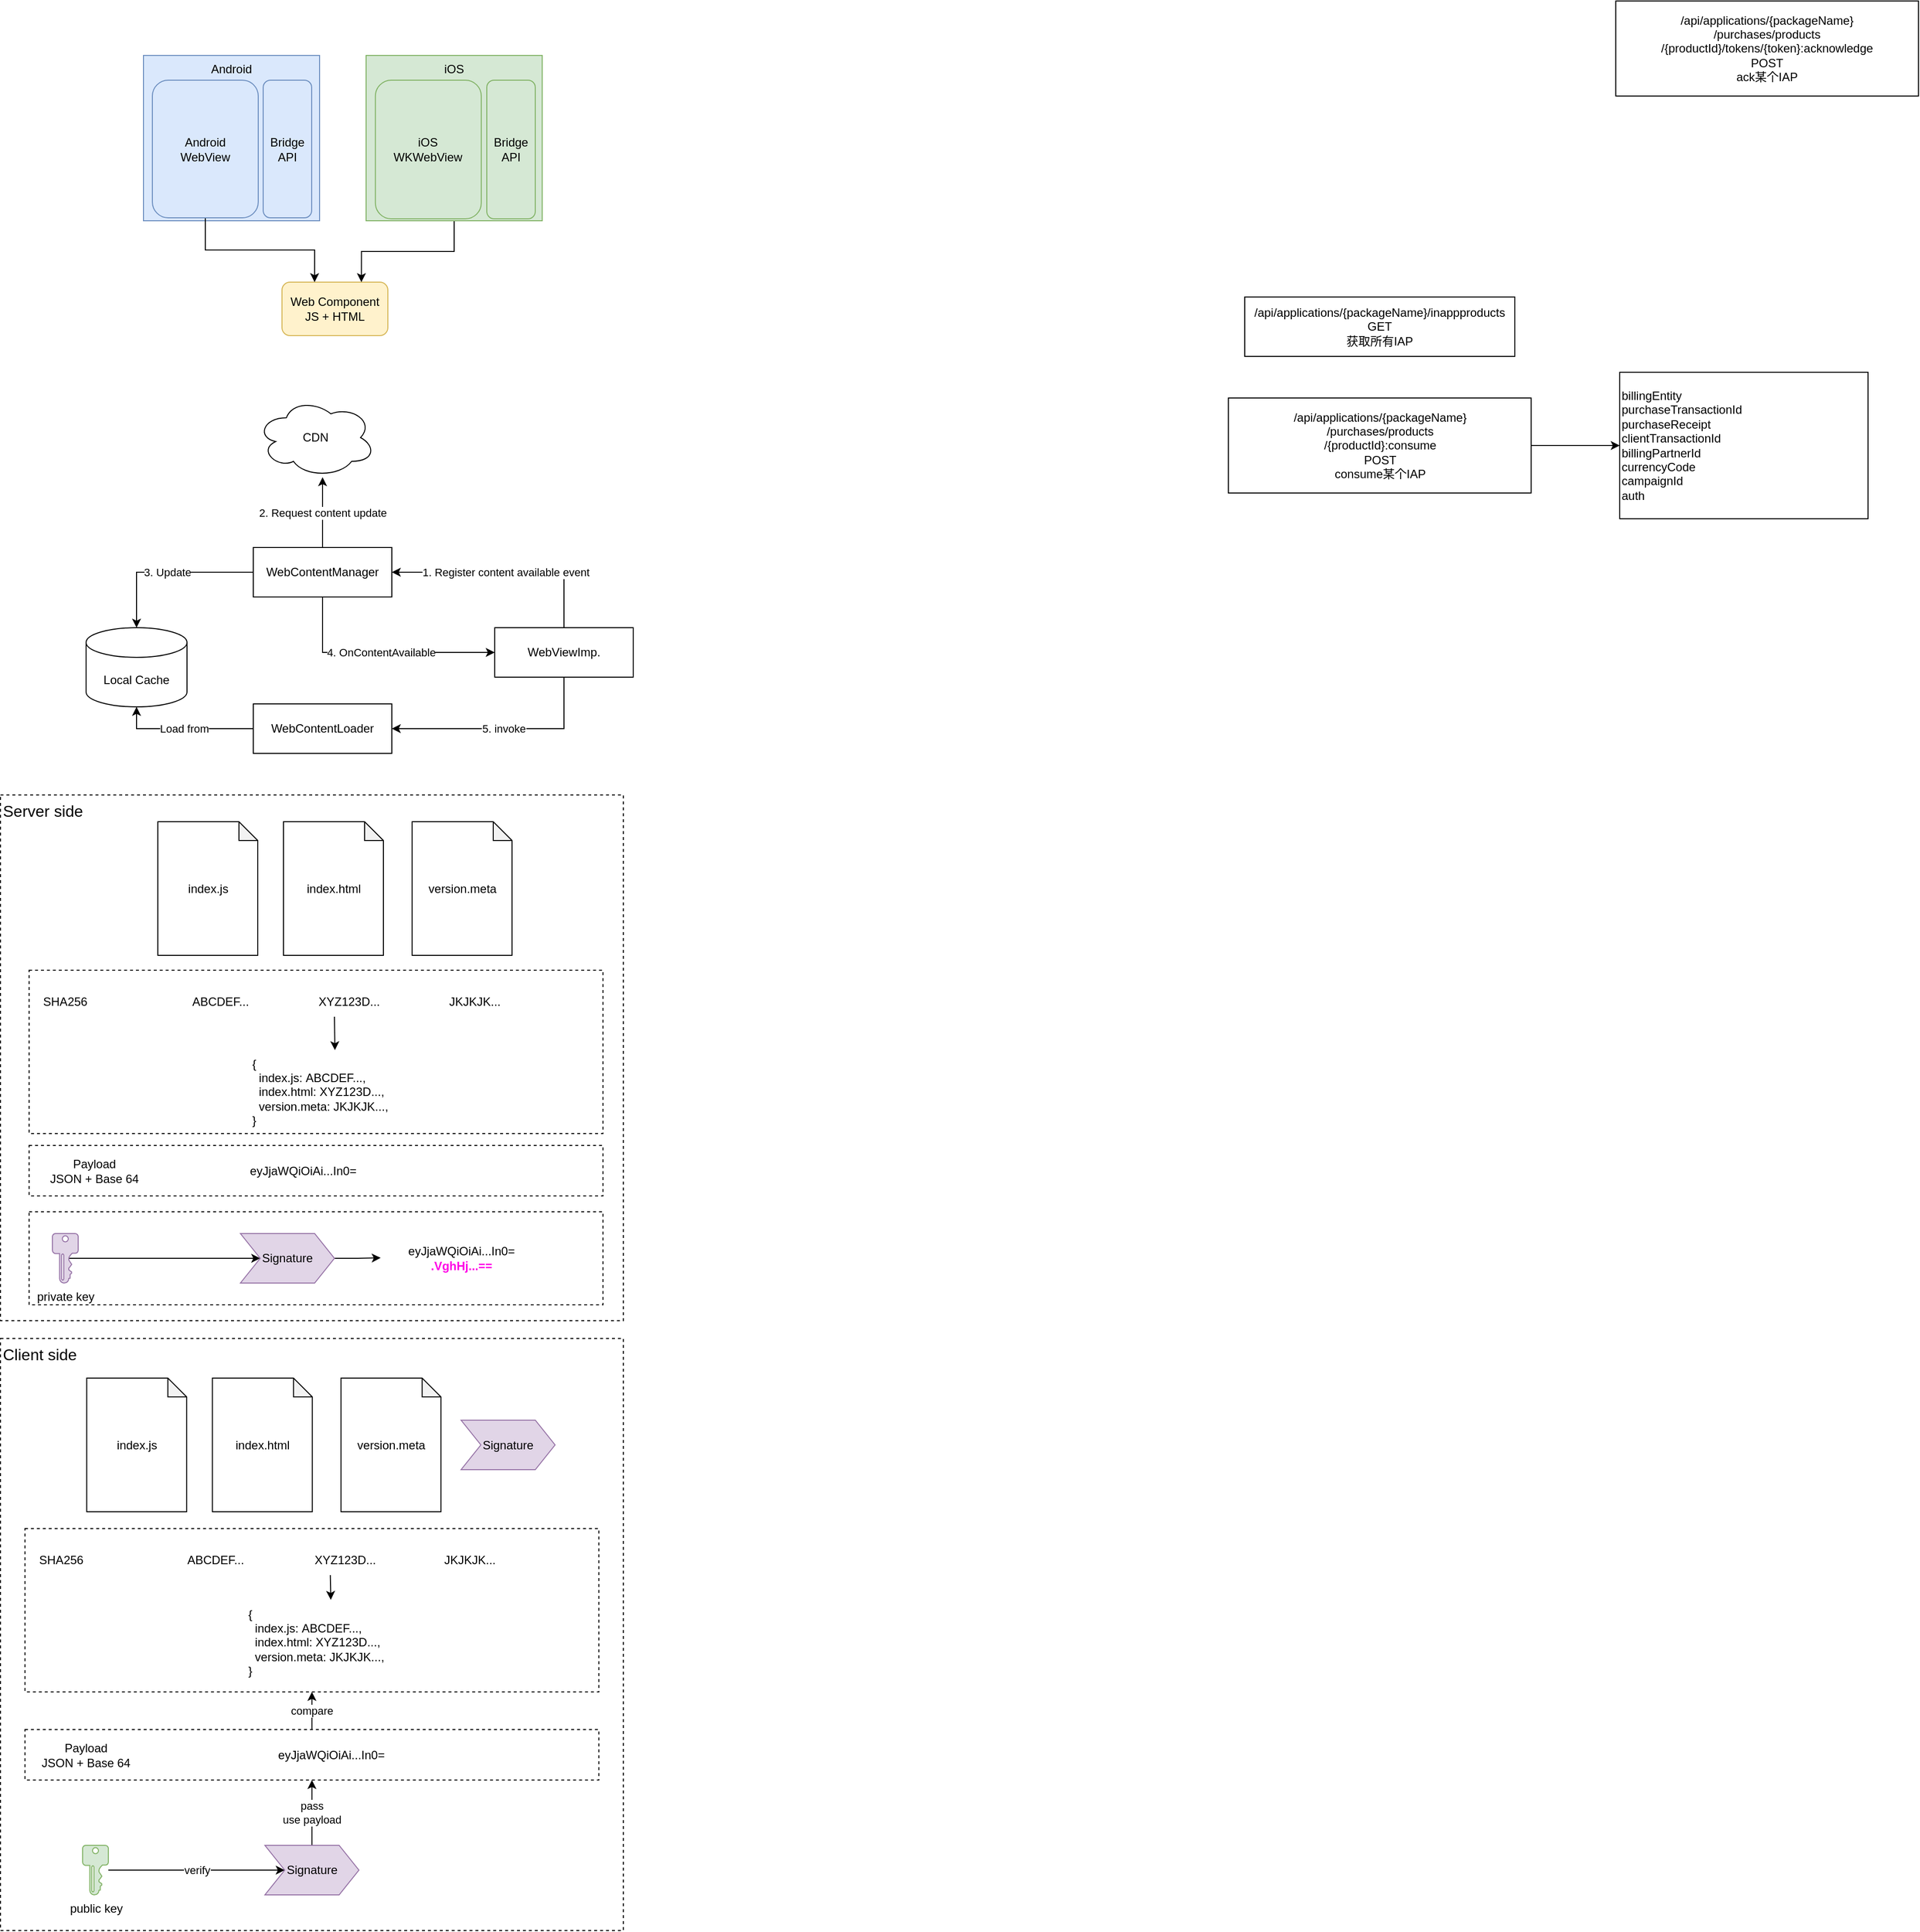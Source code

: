 <mxfile version="24.6.4" type="github">
  <diagram name="第 1 页" id="wfZ_rL4CteSdYkBptZCC">
    <mxGraphModel dx="934" dy="610" grid="0" gridSize="10" guides="1" tooltips="1" connect="1" arrows="1" fold="1" page="0" pageScale="1" pageWidth="827" pageHeight="1169" math="0" shadow="0">
      <root>
        <mxCell id="0" />
        <mxCell id="1" parent="0" />
        <mxCell id="9EwHLKtkXMk9ry1v1o_7-57" value="" style="rounded=0;whiteSpace=wrap;html=1;dashed=1;" parent="1" vertex="1">
          <mxGeometry x="47.25" y="1844" width="580" height="94" as="geometry" />
        </mxCell>
        <mxCell id="9EwHLKtkXMk9ry1v1o_7-41" value="Server side" style="rounded=0;whiteSpace=wrap;html=1;dashed=1;align=left;verticalAlign=top;fontSize=16;" parent="1" vertex="1">
          <mxGeometry x="22.5" y="805" width="629.5" height="531" as="geometry" />
        </mxCell>
        <mxCell id="9EwHLKtkXMk9ry1v1o_7-39" value="" style="rounded=0;whiteSpace=wrap;html=1;dashed=1;" parent="1" vertex="1">
          <mxGeometry x="51.41" y="1226" width="580" height="94" as="geometry" />
        </mxCell>
        <mxCell id="9EwHLKtkXMk9ry1v1o_7-38" value="" style="rounded=0;whiteSpace=wrap;html=1;dashed=1;" parent="1" vertex="1">
          <mxGeometry x="51.41" y="1159" width="580" height="51" as="geometry" />
        </mxCell>
        <mxCell id="9EwHLKtkXMk9ry1v1o_7-35" value="" style="rounded=0;whiteSpace=wrap;html=1;dashed=1;" parent="1" vertex="1">
          <mxGeometry x="51.41" y="982" width="580" height="165" as="geometry" />
        </mxCell>
        <mxCell id="9EwHLKtkXMk9ry1v1o_7-1" value="Android" style="rounded=0;whiteSpace=wrap;html=1;verticalAlign=top;fillColor=#dae8fc;strokeColor=#6c8ebf;" parent="1" vertex="1">
          <mxGeometry x="167" y="58" width="178" height="167" as="geometry" />
        </mxCell>
        <mxCell id="9EwHLKtkXMk9ry1v1o_7-2" value="Web Component&lt;div&gt;JS + HTML&lt;/div&gt;" style="rounded=1;whiteSpace=wrap;html=1;fillColor=#fff2cc;strokeColor=#d6b656;" parent="1" vertex="1">
          <mxGeometry x="307" y="287" width="107" height="54" as="geometry" />
        </mxCell>
        <mxCell id="9EwHLKtkXMk9ry1v1o_7-8" style="edgeStyle=orthogonalEdgeStyle;rounded=0;orthogonalLoop=1;jettySize=auto;html=1;entryX=0.75;entryY=0;entryDx=0;entryDy=0;" parent="1" source="9EwHLKtkXMk9ry1v1o_7-3" target="9EwHLKtkXMk9ry1v1o_7-2" edge="1">
          <mxGeometry relative="1" as="geometry" />
        </mxCell>
        <mxCell id="9EwHLKtkXMk9ry1v1o_7-3" value="iOS" style="rounded=0;whiteSpace=wrap;html=1;verticalAlign=top;fillColor=#d5e8d4;strokeColor=#82b366;" parent="1" vertex="1">
          <mxGeometry x="392" y="58" width="178" height="167" as="geometry" />
        </mxCell>
        <mxCell id="9EwHLKtkXMk9ry1v1o_7-7" style="edgeStyle=orthogonalEdgeStyle;rounded=0;orthogonalLoop=1;jettySize=auto;html=1;exitX=0.5;exitY=1;exitDx=0;exitDy=0;entryX=0.308;entryY=0;entryDx=0;entryDy=0;entryPerimeter=0;" parent="1" source="9EwHLKtkXMk9ry1v1o_7-4" target="9EwHLKtkXMk9ry1v1o_7-2" edge="1">
          <mxGeometry relative="1" as="geometry" />
        </mxCell>
        <mxCell id="9EwHLKtkXMk9ry1v1o_7-4" value="Android&lt;div&gt;WebView&lt;/div&gt;" style="rounded=1;whiteSpace=wrap;html=1;fillColor=#dae8fc;strokeColor=#6c8ebf;" parent="1" vertex="1">
          <mxGeometry x="176" y="83" width="107" height="139" as="geometry" />
        </mxCell>
        <mxCell id="9EwHLKtkXMk9ry1v1o_7-5" value="iOS&lt;div&gt;WKWebView&lt;br&gt;&lt;/div&gt;" style="rounded=1;whiteSpace=wrap;html=1;fillColor=#d5e8d4;strokeColor=#82b366;" parent="1" vertex="1">
          <mxGeometry x="401.41" y="83" width="107" height="140" as="geometry" />
        </mxCell>
        <mxCell id="9EwHLKtkXMk9ry1v1o_7-9" value="Bridge API" style="rounded=1;whiteSpace=wrap;html=1;fillColor=#dae8fc;strokeColor=#6c8ebf;" parent="1" vertex="1">
          <mxGeometry x="288" y="83" width="49" height="139" as="geometry" />
        </mxCell>
        <mxCell id="9EwHLKtkXMk9ry1v1o_7-10" value="Bridge API" style="rounded=1;whiteSpace=wrap;html=1;fillColor=#d5e8d4;strokeColor=#82b366;" parent="1" vertex="1">
          <mxGeometry x="514" y="83" width="49" height="140" as="geometry" />
        </mxCell>
        <mxCell id="9EwHLKtkXMk9ry1v1o_7-23" value="4. OnContentAvailable" style="edgeStyle=orthogonalEdgeStyle;rounded=0;orthogonalLoop=1;jettySize=auto;html=1;exitX=0.5;exitY=1;exitDx=0;exitDy=0;entryX=0;entryY=0.5;entryDx=0;entryDy=0;" parent="1" source="9EwHLKtkXMk9ry1v1o_7-12" target="9EwHLKtkXMk9ry1v1o_7-14" edge="1">
          <mxGeometry relative="1" as="geometry" />
        </mxCell>
        <mxCell id="9EwHLKtkXMk9ry1v1o_7-12" value="WebContentManager" style="html=1;whiteSpace=wrap;" parent="1" vertex="1">
          <mxGeometry x="278" y="555" width="140" height="50" as="geometry" />
        </mxCell>
        <mxCell id="9EwHLKtkXMk9ry1v1o_7-13" value="WebContentLoader" style="html=1;whiteSpace=wrap;" parent="1" vertex="1">
          <mxGeometry x="278" y="713" width="140" height="50" as="geometry" />
        </mxCell>
        <mxCell id="9EwHLKtkXMk9ry1v1o_7-21" value="1. Register content available event" style="edgeStyle=orthogonalEdgeStyle;rounded=0;orthogonalLoop=1;jettySize=auto;html=1;exitX=0.5;exitY=0;exitDx=0;exitDy=0;entryX=1;entryY=0.5;entryDx=0;entryDy=0;" parent="1" source="9EwHLKtkXMk9ry1v1o_7-14" target="9EwHLKtkXMk9ry1v1o_7-12" edge="1">
          <mxGeometry relative="1" as="geometry" />
        </mxCell>
        <mxCell id="9EwHLKtkXMk9ry1v1o_7-22" value="5. invoke" style="edgeStyle=orthogonalEdgeStyle;rounded=0;orthogonalLoop=1;jettySize=auto;html=1;exitX=0.5;exitY=1;exitDx=0;exitDy=0;entryX=1;entryY=0.5;entryDx=0;entryDy=0;" parent="1" source="9EwHLKtkXMk9ry1v1o_7-14" target="9EwHLKtkXMk9ry1v1o_7-13" edge="1">
          <mxGeometry relative="1" as="geometry" />
        </mxCell>
        <mxCell id="9EwHLKtkXMk9ry1v1o_7-14" value="WebViewImp." style="html=1;whiteSpace=wrap;" parent="1" vertex="1">
          <mxGeometry x="522" y="636" width="140" height="50" as="geometry" />
        </mxCell>
        <mxCell id="9EwHLKtkXMk9ry1v1o_7-15" value="Local Cache" style="shape=cylinder3;whiteSpace=wrap;html=1;boundedLbl=1;backgroundOutline=1;size=15;" parent="1" vertex="1">
          <mxGeometry x="109" y="636" width="102" height="80" as="geometry" />
        </mxCell>
        <mxCell id="9EwHLKtkXMk9ry1v1o_7-16" value="CDN" style="ellipse;shape=cloud;whiteSpace=wrap;html=1;" parent="1" vertex="1">
          <mxGeometry x="281.41" y="404" width="120" height="80" as="geometry" />
        </mxCell>
        <mxCell id="9EwHLKtkXMk9ry1v1o_7-18" value="2. Request content update" style="edgeStyle=orthogonalEdgeStyle;rounded=0;orthogonalLoop=1;jettySize=auto;html=1;entryX=0.555;entryY=1;entryDx=0;entryDy=0;entryPerimeter=0;exitX=0.5;exitY=0;exitDx=0;exitDy=0;" parent="1" source="9EwHLKtkXMk9ry1v1o_7-12" target="9EwHLKtkXMk9ry1v1o_7-16" edge="1">
          <mxGeometry relative="1" as="geometry">
            <Array as="points" />
          </mxGeometry>
        </mxCell>
        <mxCell id="9EwHLKtkXMk9ry1v1o_7-19" value="3. Update" style="edgeStyle=orthogonalEdgeStyle;rounded=0;orthogonalLoop=1;jettySize=auto;html=1;exitX=0;exitY=0.5;exitDx=0;exitDy=0;entryX=0.5;entryY=0;entryDx=0;entryDy=0;entryPerimeter=0;" parent="1" source="9EwHLKtkXMk9ry1v1o_7-12" target="9EwHLKtkXMk9ry1v1o_7-15" edge="1">
          <mxGeometry relative="1" as="geometry" />
        </mxCell>
        <mxCell id="9EwHLKtkXMk9ry1v1o_7-20" value="Load from" style="edgeStyle=orthogonalEdgeStyle;rounded=0;orthogonalLoop=1;jettySize=auto;html=1;exitX=0;exitY=0.5;exitDx=0;exitDy=0;entryX=0.5;entryY=1;entryDx=0;entryDy=0;entryPerimeter=0;" parent="1" source="9EwHLKtkXMk9ry1v1o_7-13" target="9EwHLKtkXMk9ry1v1o_7-15" edge="1">
          <mxGeometry relative="1" as="geometry" />
        </mxCell>
        <mxCell id="9EwHLKtkXMk9ry1v1o_7-24" value="index.js" style="shape=note;whiteSpace=wrap;html=1;backgroundOutline=1;darkOpacity=0.05;size=19;" parent="1" vertex="1">
          <mxGeometry x="181.5" y="832" width="101" height="135" as="geometry" />
        </mxCell>
        <mxCell id="9EwHLKtkXMk9ry1v1o_7-25" value="index.html" style="shape=note;whiteSpace=wrap;html=1;backgroundOutline=1;darkOpacity=0.05;size=19;" parent="1" vertex="1">
          <mxGeometry x="308.5" y="832" width="101" height="135" as="geometry" />
        </mxCell>
        <mxCell id="9EwHLKtkXMk9ry1v1o_7-26" value="version.meta" style="shape=note;whiteSpace=wrap;html=1;backgroundOutline=1;darkOpacity=0.05;size=19;" parent="1" vertex="1">
          <mxGeometry x="438.5" y="832" width="101" height="135" as="geometry" />
        </mxCell>
        <mxCell id="9EwHLKtkXMk9ry1v1o_7-67" style="edgeStyle=orthogonalEdgeStyle;rounded=0;orthogonalLoop=1;jettySize=auto;html=1;exitX=0.64;exitY=0.5;exitDx=0;exitDy=0;exitPerimeter=0;entryX=0;entryY=0.5;entryDx=0;entryDy=0;" parent="1" source="9EwHLKtkXMk9ry1v1o_7-27" target="9EwHLKtkXMk9ry1v1o_7-40" edge="1">
          <mxGeometry relative="1" as="geometry" />
        </mxCell>
        <mxCell id="9EwHLKtkXMk9ry1v1o_7-27" value="private key" style="sketch=0;aspect=fixed;pointerEvents=1;shadow=0;dashed=0;html=1;strokeColor=#9673a6;labelPosition=center;verticalLabelPosition=bottom;verticalAlign=top;align=center;fillColor=#e1d5e7;shape=mxgraph.mscae.enterprise.key_permissions" parent="1" vertex="1">
          <mxGeometry x="75" y="1248" width="26" height="50" as="geometry" />
        </mxCell>
        <mxCell id="9EwHLKtkXMk9ry1v1o_7-28" value="SHA256" style="text;html=1;align=center;verticalAlign=middle;whiteSpace=wrap;rounded=0;" parent="1" vertex="1">
          <mxGeometry x="58" y="999" width="60" height="30" as="geometry" />
        </mxCell>
        <mxCell id="9EwHLKtkXMk9ry1v1o_7-29" value="ABCDEF..." style="text;html=1;align=center;verticalAlign=middle;whiteSpace=wrap;rounded=0;" parent="1" vertex="1">
          <mxGeometry x="214.5" y="999" width="60" height="30" as="geometry" />
        </mxCell>
        <mxCell id="9EwHLKtkXMk9ry1v1o_7-30" value="XYZ123D..." style="text;html=1;align=center;verticalAlign=middle;whiteSpace=wrap;rounded=0;" parent="1" vertex="1">
          <mxGeometry x="345" y="999" width="60" height="30" as="geometry" />
        </mxCell>
        <mxCell id="9EwHLKtkXMk9ry1v1o_7-31" value="JKJKJK..." style="text;html=1;align=center;verticalAlign=middle;whiteSpace=wrap;rounded=0;" parent="1" vertex="1">
          <mxGeometry x="471.5" y="999" width="60" height="30" as="geometry" />
        </mxCell>
        <mxCell id="9EwHLKtkXMk9ry1v1o_7-32" value="{&lt;div&gt;&amp;nbsp; index.js:&amp;nbsp;&lt;span style=&quot;text-align: center;&quot;&gt;ABCDEF...&lt;/span&gt;,&lt;/div&gt;&lt;div&gt;&amp;nbsp;&amp;nbsp;&lt;span style=&quot;text-align: center;&quot;&gt;index.html&lt;/span&gt;:&amp;nbsp;&lt;span style=&quot;text-align: center;&quot;&gt;XYZ123D...&lt;/span&gt;,&lt;/div&gt;&lt;div&gt;&amp;nbsp;&amp;nbsp;&lt;span style=&quot;text-align: center;&quot;&gt;version.meta&lt;/span&gt;:&amp;nbsp;&lt;span style=&quot;text-align: center;&quot;&gt;JKJKJK...&lt;/span&gt;,&lt;br&gt;&lt;div&gt;}&lt;/div&gt;&lt;/div&gt;" style="text;html=1;align=left;verticalAlign=middle;whiteSpace=wrap;rounded=0;" parent="1" vertex="1">
          <mxGeometry x="275.25" y="1062.75" width="170.5" height="85.25" as="geometry" />
        </mxCell>
        <mxCell id="9EwHLKtkXMk9ry1v1o_7-34" value="Payload&lt;div&gt;JSON + Base 64&lt;/div&gt;" style="text;html=1;align=center;verticalAlign=middle;whiteSpace=wrap;rounded=0;" parent="1" vertex="1">
          <mxGeometry x="58" y="1170" width="119" height="30" as="geometry" />
        </mxCell>
        <mxCell id="9EwHLKtkXMk9ry1v1o_7-36" value="" style="endArrow=classic;html=1;rounded=0;exitX=0.25;exitY=1;exitDx=0;exitDy=0;entryX=0.5;entryY=0;entryDx=0;entryDy=0;" parent="1" source="9EwHLKtkXMk9ry1v1o_7-30" target="9EwHLKtkXMk9ry1v1o_7-32" edge="1">
          <mxGeometry width="50" height="50" relative="1" as="geometry">
            <mxPoint x="485" y="1102" as="sourcePoint" />
            <mxPoint x="535" y="1052" as="targetPoint" />
          </mxGeometry>
        </mxCell>
        <mxCell id="9EwHLKtkXMk9ry1v1o_7-37" value="eyJjaWQiOiAi...In0=" style="text;html=1;align=center;verticalAlign=middle;whiteSpace=wrap;rounded=0;" parent="1" vertex="1">
          <mxGeometry x="247" y="1170" width="163.25" height="30" as="geometry" />
        </mxCell>
        <mxCell id="9EwHLKtkXMk9ry1v1o_7-69" style="edgeStyle=orthogonalEdgeStyle;rounded=0;orthogonalLoop=1;jettySize=auto;html=1;exitX=1;exitY=0.5;exitDx=0;exitDy=0;" parent="1" source="9EwHLKtkXMk9ry1v1o_7-40" target="9EwHLKtkXMk9ry1v1o_7-68" edge="1">
          <mxGeometry relative="1" as="geometry" />
        </mxCell>
        <mxCell id="9EwHLKtkXMk9ry1v1o_7-40" value="Signature" style="shape=step;perimeter=stepPerimeter;whiteSpace=wrap;html=1;fixedSize=1;fillColor=#e1d5e7;strokeColor=#9673a6;" parent="1" vertex="1">
          <mxGeometry x="265" y="1248" width="95" height="50" as="geometry" />
        </mxCell>
        <mxCell id="9EwHLKtkXMk9ry1v1o_7-42" value="Client side" style="rounded=0;whiteSpace=wrap;html=1;dashed=1;align=left;verticalAlign=top;fontSize=16;" parent="1" vertex="1">
          <mxGeometry x="22.5" y="1354" width="629.5" height="598" as="geometry" />
        </mxCell>
        <mxCell id="9EwHLKtkXMk9ry1v1o_7-43" value="version.meta" style="shape=note;whiteSpace=wrap;html=1;backgroundOutline=1;darkOpacity=0.05;size=19;" parent="1" vertex="1">
          <mxGeometry x="366.66" y="1394" width="101" height="135" as="geometry" />
        </mxCell>
        <mxCell id="9EwHLKtkXMk9ry1v1o_7-44" value="index.html" style="shape=note;whiteSpace=wrap;html=1;backgroundOutline=1;darkOpacity=0.05;size=19;" parent="1" vertex="1">
          <mxGeometry x="236.66" y="1394" width="101" height="135" as="geometry" />
        </mxCell>
        <mxCell id="9EwHLKtkXMk9ry1v1o_7-45" value="index.js" style="shape=note;whiteSpace=wrap;html=1;backgroundOutline=1;darkOpacity=0.05;size=19;" parent="1" vertex="1">
          <mxGeometry x="109.66" y="1394" width="101" height="135" as="geometry" />
        </mxCell>
        <mxCell id="9EwHLKtkXMk9ry1v1o_7-46" value="" style="rounded=0;whiteSpace=wrap;html=1;dashed=1;" parent="1" vertex="1">
          <mxGeometry x="47.25" y="1546" width="580" height="165" as="geometry" />
        </mxCell>
        <mxCell id="9EwHLKtkXMk9ry1v1o_7-47" value="SHA256" style="text;html=1;align=center;verticalAlign=middle;whiteSpace=wrap;rounded=0;" parent="1" vertex="1">
          <mxGeometry x="53.84" y="1563" width="60" height="30" as="geometry" />
        </mxCell>
        <mxCell id="9EwHLKtkXMk9ry1v1o_7-48" value="ABCDEF..." style="text;html=1;align=center;verticalAlign=middle;whiteSpace=wrap;rounded=0;" parent="1" vertex="1">
          <mxGeometry x="210.34" y="1563" width="60" height="30" as="geometry" />
        </mxCell>
        <mxCell id="9EwHLKtkXMk9ry1v1o_7-49" value="XYZ123D..." style="text;html=1;align=center;verticalAlign=middle;whiteSpace=wrap;rounded=0;" parent="1" vertex="1">
          <mxGeometry x="340.84" y="1563" width="60" height="30" as="geometry" />
        </mxCell>
        <mxCell id="9EwHLKtkXMk9ry1v1o_7-50" value="JKJKJK..." style="text;html=1;align=center;verticalAlign=middle;whiteSpace=wrap;rounded=0;" parent="1" vertex="1">
          <mxGeometry x="467.34" y="1563" width="60" height="30" as="geometry" />
        </mxCell>
        <mxCell id="9EwHLKtkXMk9ry1v1o_7-51" value="{&lt;div&gt;&amp;nbsp; index.js:&amp;nbsp;&lt;span style=&quot;text-align: center;&quot;&gt;ABCDEF...&lt;/span&gt;,&lt;/div&gt;&lt;div&gt;&amp;nbsp;&amp;nbsp;&lt;span style=&quot;text-align: center;&quot;&gt;index.html&lt;/span&gt;:&amp;nbsp;&lt;span style=&quot;text-align: center;&quot;&gt;XYZ123D...&lt;/span&gt;,&lt;/div&gt;&lt;div&gt;&amp;nbsp;&amp;nbsp;&lt;span style=&quot;text-align: center;&quot;&gt;version.meta&lt;/span&gt;:&amp;nbsp;&lt;span style=&quot;text-align: center;&quot;&gt;JKJKJK...&lt;/span&gt;,&lt;br&gt;&lt;div&gt;}&lt;/div&gt;&lt;/div&gt;" style="text;html=1;align=left;verticalAlign=middle;whiteSpace=wrap;rounded=0;" parent="1" vertex="1">
          <mxGeometry x="271.09" y="1618" width="170.5" height="85.25" as="geometry" />
        </mxCell>
        <mxCell id="9EwHLKtkXMk9ry1v1o_7-52" value="" style="endArrow=classic;html=1;rounded=0;exitX=0.25;exitY=1;exitDx=0;exitDy=0;entryX=0.5;entryY=0;entryDx=0;entryDy=0;" parent="1" source="9EwHLKtkXMk9ry1v1o_7-49" target="9EwHLKtkXMk9ry1v1o_7-51" edge="1">
          <mxGeometry width="50" height="50" relative="1" as="geometry">
            <mxPoint x="480.84" y="1666" as="sourcePoint" />
            <mxPoint x="530.84" y="1616" as="targetPoint" />
          </mxGeometry>
        </mxCell>
        <mxCell id="9EwHLKtkXMk9ry1v1o_7-71" value="compare" style="edgeStyle=orthogonalEdgeStyle;rounded=0;orthogonalLoop=1;jettySize=auto;html=1;exitX=0.5;exitY=0;exitDx=0;exitDy=0;entryX=0.5;entryY=1;entryDx=0;entryDy=0;" parent="1" source="9EwHLKtkXMk9ry1v1o_7-53" target="9EwHLKtkXMk9ry1v1o_7-46" edge="1">
          <mxGeometry relative="1" as="geometry" />
        </mxCell>
        <mxCell id="9EwHLKtkXMk9ry1v1o_7-53" value="" style="rounded=0;whiteSpace=wrap;html=1;dashed=1;" parent="1" vertex="1">
          <mxGeometry x="47.25" y="1749" width="580" height="51" as="geometry" />
        </mxCell>
        <mxCell id="9EwHLKtkXMk9ry1v1o_7-54" value="Payload&lt;div&gt;JSON + Base 64&lt;/div&gt;" style="text;html=1;align=center;verticalAlign=middle;whiteSpace=wrap;rounded=0;" parent="1" vertex="1">
          <mxGeometry x="53.84" y="1760" width="110.16" height="30" as="geometry" />
        </mxCell>
        <mxCell id="9EwHLKtkXMk9ry1v1o_7-55" value="eyJjaWQiOiAi...In0=" style="text;html=1;align=center;verticalAlign=middle;whiteSpace=wrap;rounded=0;" parent="1" vertex="1">
          <mxGeometry x="306.59" y="1760" width="99.5" height="30" as="geometry" />
        </mxCell>
        <mxCell id="9EwHLKtkXMk9ry1v1o_7-56" value="Signature" style="shape=step;perimeter=stepPerimeter;whiteSpace=wrap;html=1;fixedSize=1;fillColor=#e1d5e7;strokeColor=#9673a6;" parent="1" vertex="1">
          <mxGeometry x="488.0" y="1436.5" width="95" height="50" as="geometry" />
        </mxCell>
        <mxCell id="9EwHLKtkXMk9ry1v1o_7-65" value="verify" style="edgeStyle=orthogonalEdgeStyle;rounded=0;orthogonalLoop=1;jettySize=auto;html=1;entryX=0;entryY=0.5;entryDx=0;entryDy=0;" parent="1" source="9EwHLKtkXMk9ry1v1o_7-58" target="9EwHLKtkXMk9ry1v1o_7-59" edge="1">
          <mxGeometry relative="1" as="geometry" />
        </mxCell>
        <mxCell id="9EwHLKtkXMk9ry1v1o_7-58" value="public key" style="sketch=0;aspect=fixed;pointerEvents=1;shadow=0;dashed=0;html=1;strokeColor=#82b366;labelPosition=center;verticalLabelPosition=bottom;verticalAlign=top;align=center;fillColor=#d5e8d4;shape=mxgraph.mscae.enterprise.key_permissions" parent="1" vertex="1">
          <mxGeometry x="105.5" y="1866" width="26" height="50" as="geometry" />
        </mxCell>
        <mxCell id="9EwHLKtkXMk9ry1v1o_7-70" value="pass&lt;div&gt;use payload&lt;/div&gt;" style="edgeStyle=orthogonalEdgeStyle;rounded=0;orthogonalLoop=1;jettySize=auto;html=1;exitX=0.5;exitY=0;exitDx=0;exitDy=0;entryX=0.5;entryY=1;entryDx=0;entryDy=0;" parent="1" source="9EwHLKtkXMk9ry1v1o_7-59" target="9EwHLKtkXMk9ry1v1o_7-53" edge="1">
          <mxGeometry relative="1" as="geometry" />
        </mxCell>
        <mxCell id="9EwHLKtkXMk9ry1v1o_7-59" value="Signature" style="shape=step;perimeter=stepPerimeter;whiteSpace=wrap;html=1;fixedSize=1;fillColor=#e1d5e7;strokeColor=#9673a6;" parent="1" vertex="1">
          <mxGeometry x="289.75" y="1866" width="95" height="50" as="geometry" />
        </mxCell>
        <mxCell id="9EwHLKtkXMk9ry1v1o_7-68" value="eyJjaWQiOiAi...In0=&lt;div&gt;&lt;b&gt;&lt;font color=&quot;#ff00e6&quot;&gt;.VghHj...==&lt;/font&gt;&lt;/b&gt;&lt;/div&gt;" style="text;html=1;align=center;verticalAlign=middle;whiteSpace=wrap;rounded=0;" parent="1" vertex="1">
          <mxGeometry x="406.75" y="1242" width="163.25" height="61" as="geometry" />
        </mxCell>
        <mxCell id="O1J3libepPZGUHpjtvov-2" value="/api/applications/{packageName}/inappproducts&lt;div&gt;GET&lt;/div&gt;&lt;div&gt;获取所有IAP&lt;/div&gt;" style="rounded=0;whiteSpace=wrap;html=1;" vertex="1" parent="1">
          <mxGeometry x="1280" y="302" width="273" height="60" as="geometry" />
        </mxCell>
        <mxCell id="O1J3libepPZGUHpjtvov-10" value="" style="edgeStyle=orthogonalEdgeStyle;rounded=0;orthogonalLoop=1;jettySize=auto;html=1;" edge="1" parent="1" source="O1J3libepPZGUHpjtvov-3" target="O1J3libepPZGUHpjtvov-9">
          <mxGeometry relative="1" as="geometry" />
        </mxCell>
        <mxCell id="O1J3libepPZGUHpjtvov-3" value="&lt;div&gt;/api/applications/{packageName}&lt;br&gt;/purchases/products&lt;br&gt;/{productId}:consume&lt;/div&gt;&lt;div&gt;POST&lt;/div&gt;&lt;div&gt;consume某个IAP&lt;/div&gt;" style="rounded=0;whiteSpace=wrap;html=1;" vertex="1" parent="1">
          <mxGeometry x="1263.5" y="404" width="306" height="96" as="geometry" />
        </mxCell>
        <mxCell id="O1J3libepPZGUHpjtvov-4" value="&lt;div&gt;/api/applications/{packageName}&lt;br&gt;/purchases/products&lt;br&gt;/{productId}/tokens/{token}:acknowledge&lt;/div&gt;&lt;div&gt;POST&lt;/div&gt;&lt;div&gt;ack某个IAP&lt;/div&gt;" style="rounded=0;whiteSpace=wrap;html=1;" vertex="1" parent="1">
          <mxGeometry x="1655" y="3" width="306" height="96" as="geometry" />
        </mxCell>
        <mxCell id="O1J3libepPZGUHpjtvov-9" value="billingEntity&lt;div&gt;purchaseTransactionId&lt;br&gt;&lt;/div&gt;&lt;div&gt;purchaseReceipt&lt;/div&gt;&lt;div&gt;clientTransactionId&lt;/div&gt;&lt;div&gt;billingPartnerId&lt;/div&gt;&lt;div&gt;currencyCode&lt;/div&gt;&lt;div&gt;campaignId&lt;/div&gt;&lt;div&gt;auth&lt;/div&gt;" style="rounded=0;whiteSpace=wrap;html=1;align=left;" vertex="1" parent="1">
          <mxGeometry x="1659" y="378" width="251" height="148" as="geometry" />
        </mxCell>
      </root>
    </mxGraphModel>
  </diagram>
</mxfile>
